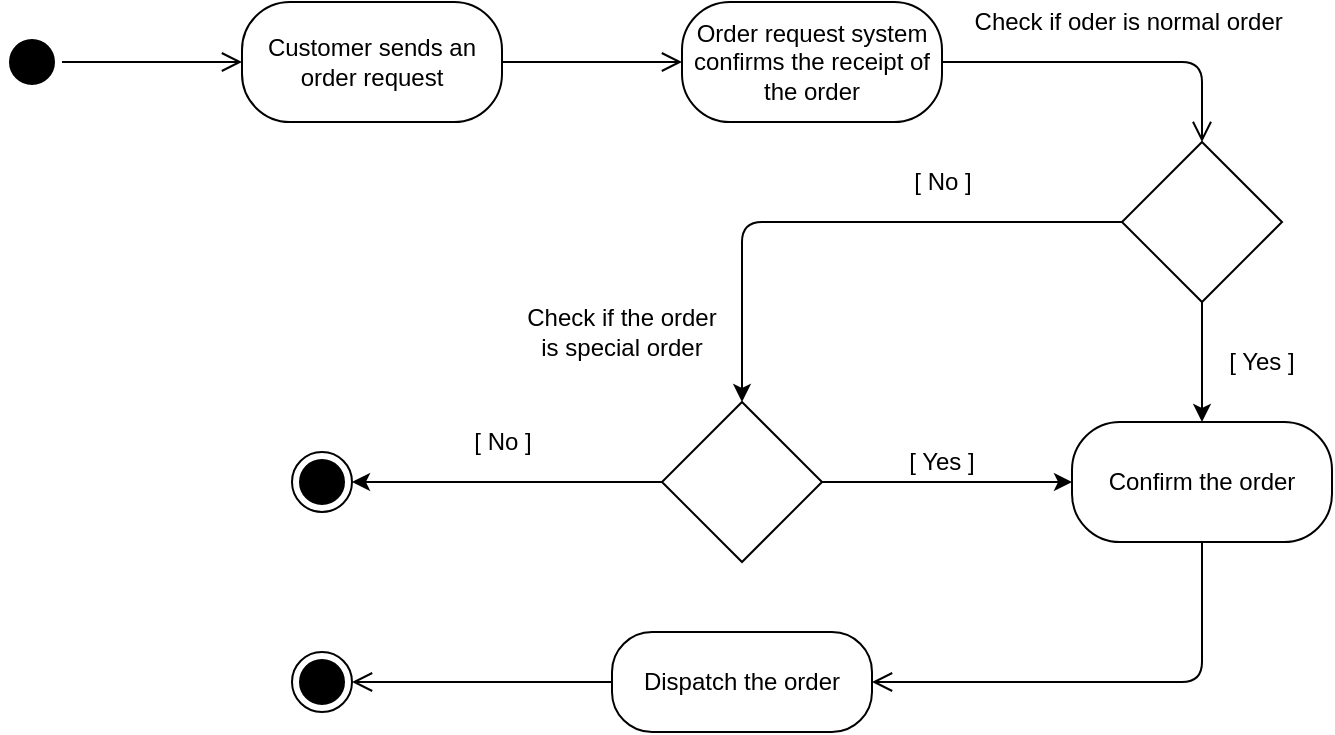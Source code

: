 <mxfile version="12.9.13" type="device"><diagram id="g8f_ejagNy0Hc9iSKkZB" name="Page-1"><mxGraphModel dx="700" dy="735" grid="1" gridSize="10" guides="1" tooltips="1" connect="1" arrows="1" fold="1" page="1" pageScale="1" pageWidth="850" pageHeight="1100" math="0" shadow="0"><root><mxCell id="0"/><mxCell id="1" parent="0"/><mxCell id="Sijm4-Cyadp_xMSGxKlB-1" value="" style="ellipse;html=1;shape=startState;fillColor=#000000;strokeColor=#000000;" vertex="1" parent="1"><mxGeometry x="30" y="305" width="30" height="30" as="geometry"/></mxCell><mxCell id="Sijm4-Cyadp_xMSGxKlB-2" value="" style="edgeStyle=orthogonalEdgeStyle;html=1;verticalAlign=bottom;endArrow=open;endSize=8;strokeColor=#000000;entryX=0;entryY=0.5;entryDx=0;entryDy=0;" edge="1" source="Sijm4-Cyadp_xMSGxKlB-1" parent="1" target="Sijm4-Cyadp_xMSGxKlB-35"><mxGeometry relative="1" as="geometry"><mxPoint x="130" y="320" as="targetPoint"/></mxGeometry></mxCell><mxCell id="Sijm4-Cyadp_xMSGxKlB-10" value="" style="rhombus;whiteSpace=wrap;html=1;strokeColor=#000000;" vertex="1" parent="1"><mxGeometry x="590" y="360" width="80" height="80" as="geometry"/></mxCell><mxCell id="Sijm4-Cyadp_xMSGxKlB-12" value="[ Yes ]" style="text;html=1;strokeColor=#FFFFFF;fillColor=none;align=center;verticalAlign=middle;whiteSpace=wrap;rounded=0;" vertex="1" parent="1"><mxGeometry x="480" y="510" width="40" height="20" as="geometry"/></mxCell><mxCell id="Sijm4-Cyadp_xMSGxKlB-13" value="Check if oder is normal order&amp;nbsp;" style="text;html=1;strokeColor=#FFFFFF;fillColor=none;align=center;verticalAlign=middle;whiteSpace=wrap;rounded=0;" vertex="1" parent="1"><mxGeometry x="510" y="290" width="170" height="20" as="geometry"/></mxCell><mxCell id="Sijm4-Cyadp_xMSGxKlB-14" value="" style="rhombus;whiteSpace=wrap;html=1;strokeColor=#000000;" vertex="1" parent="1"><mxGeometry x="360" y="490" width="80" height="80" as="geometry"/></mxCell><mxCell id="Sijm4-Cyadp_xMSGxKlB-15" value="" style="endArrow=classic;html=1;entryX=0.5;entryY=0;entryDx=0;entryDy=0;exitX=0;exitY=0.5;exitDx=0;exitDy=0;strokeColor=#000000;" edge="1" parent="1" source="Sijm4-Cyadp_xMSGxKlB-10" target="Sijm4-Cyadp_xMSGxKlB-14"><mxGeometry width="50" height="50" relative="1" as="geometry"><mxPoint x="420" y="530" as="sourcePoint"/><mxPoint x="470" y="480" as="targetPoint"/><Array as="points"><mxPoint x="400" y="400"/></Array></mxGeometry></mxCell><mxCell id="Sijm4-Cyadp_xMSGxKlB-16" value="" style="endArrow=classic;html=1;exitX=1;exitY=0.5;exitDx=0;exitDy=0;entryX=0;entryY=0.5;entryDx=0;entryDy=0;strokeColor=#000000;" edge="1" parent="1" source="Sijm4-Cyadp_xMSGxKlB-14" target="Sijm4-Cyadp_xMSGxKlB-39"><mxGeometry width="50" height="50" relative="1" as="geometry"><mxPoint x="420" y="530" as="sourcePoint"/><mxPoint x="570" y="540" as="targetPoint"/></mxGeometry></mxCell><mxCell id="Sijm4-Cyadp_xMSGxKlB-19" value="" style="endArrow=classic;html=1;exitX=0.5;exitY=1;exitDx=0;exitDy=0;entryX=0.5;entryY=0;entryDx=0;entryDy=0;strokeColor=#000000;" edge="1" parent="1" source="Sijm4-Cyadp_xMSGxKlB-10" target="Sijm4-Cyadp_xMSGxKlB-39"><mxGeometry width="50" height="50" relative="1" as="geometry"><mxPoint x="420" y="530" as="sourcePoint"/><mxPoint x="630" y="510" as="targetPoint"/></mxGeometry></mxCell><mxCell id="Sijm4-Cyadp_xMSGxKlB-20" value="[ Yes ]" style="text;html=1;strokeColor=#FFFFFF;fillColor=none;align=center;verticalAlign=middle;whiteSpace=wrap;rounded=0;" vertex="1" parent="1"><mxGeometry x="640" y="460" width="40" height="20" as="geometry"/></mxCell><mxCell id="Sijm4-Cyadp_xMSGxKlB-23" value="Check if the order is special order" style="text;html=1;strokeColor=#FFFFFF;fillColor=none;align=center;verticalAlign=middle;whiteSpace=wrap;rounded=0;" vertex="1" parent="1"><mxGeometry x="290" y="420" width="100" height="70" as="geometry"/></mxCell><mxCell id="Sijm4-Cyadp_xMSGxKlB-25" value="[ No&amp;nbsp;]" style="text;html=1;align=center;verticalAlign=middle;resizable=0;points=[];autosize=1;strokeColor=#FFFFFF;" vertex="1" parent="1"><mxGeometry x="260" y="500" width="40" height="20" as="geometry"/></mxCell><mxCell id="Sijm4-Cyadp_xMSGxKlB-26" value="[ No&amp;nbsp;]" style="text;html=1;align=center;verticalAlign=middle;resizable=0;points=[];autosize=1;strokeColor=#FFFFFF;" vertex="1" parent="1"><mxGeometry x="480" y="370" width="40" height="20" as="geometry"/></mxCell><mxCell id="Sijm4-Cyadp_xMSGxKlB-29" value="" style="ellipse;html=1;shape=endState;fillColor=#000000;strokeColor=#000000;" vertex="1" parent="1"><mxGeometry x="175" y="615" width="30" height="30" as="geometry"/></mxCell><mxCell id="Sijm4-Cyadp_xMSGxKlB-30" value="" style="ellipse;html=1;shape=endState;fillColor=#000000;strokeColor=#000000;" vertex="1" parent="1"><mxGeometry x="175" y="515" width="30" height="30" as="geometry"/></mxCell><mxCell id="Sijm4-Cyadp_xMSGxKlB-31" value="" style="endArrow=classic;html=1;exitX=0;exitY=0.5;exitDx=0;exitDy=0;entryX=1;entryY=0.5;entryDx=0;entryDy=0;strokeColor=#000000;" edge="1" parent="1" source="Sijm4-Cyadp_xMSGxKlB-14" target="Sijm4-Cyadp_xMSGxKlB-30"><mxGeometry width="50" height="50" relative="1" as="geometry"><mxPoint x="250" y="530" as="sourcePoint"/><mxPoint x="300" y="480" as="targetPoint"/></mxGeometry></mxCell><mxCell id="Sijm4-Cyadp_xMSGxKlB-35" value="Customer sends an order request" style="rounded=1;whiteSpace=wrap;html=1;arcSize=40;fontColor=#000000;fillColor=#FFFFFF;strokeColor=#000000;" vertex="1" parent="1"><mxGeometry x="150" y="290" width="130" height="60" as="geometry"/></mxCell><mxCell id="Sijm4-Cyadp_xMSGxKlB-36" value="" style="edgeStyle=orthogonalEdgeStyle;html=1;verticalAlign=bottom;endArrow=open;endSize=8;strokeColor=#000000;entryX=0;entryY=0.5;entryDx=0;entryDy=0;" edge="1" source="Sijm4-Cyadp_xMSGxKlB-35" parent="1" target="Sijm4-Cyadp_xMSGxKlB-37"><mxGeometry relative="1" as="geometry"><mxPoint x="220" y="405" as="targetPoint"/></mxGeometry></mxCell><mxCell id="Sijm4-Cyadp_xMSGxKlB-37" value="Order request system confirms the receipt of the order" style="rounded=1;whiteSpace=wrap;html=1;arcSize=40;fontColor=#000000;fillColor=#FFFFFF;strokeColor=#000000;" vertex="1" parent="1"><mxGeometry x="370" y="290" width="130" height="60" as="geometry"/></mxCell><mxCell id="Sijm4-Cyadp_xMSGxKlB-38" value="" style="edgeStyle=orthogonalEdgeStyle;html=1;verticalAlign=bottom;endArrow=open;endSize=8;strokeColor=#000000;" edge="1" source="Sijm4-Cyadp_xMSGxKlB-37" parent="1" target="Sijm4-Cyadp_xMSGxKlB-10"><mxGeometry relative="1" as="geometry"><mxPoint x="400" y="360" as="targetPoint"/></mxGeometry></mxCell><mxCell id="Sijm4-Cyadp_xMSGxKlB-39" value="Confirm the order" style="rounded=1;whiteSpace=wrap;html=1;arcSize=40;fontColor=#000000;fillColor=#FFFFFF;strokeColor=#000000;" vertex="1" parent="1"><mxGeometry x="565" y="500" width="130" height="60" as="geometry"/></mxCell><mxCell id="Sijm4-Cyadp_xMSGxKlB-40" value="" style="edgeStyle=orthogonalEdgeStyle;html=1;verticalAlign=bottom;endArrow=open;endSize=8;strokeColor=#000000;entryX=1;entryY=0.5;entryDx=0;entryDy=0;" edge="1" source="Sijm4-Cyadp_xMSGxKlB-39" parent="1" target="Sijm4-Cyadp_xMSGxKlB-43"><mxGeometry relative="1" as="geometry"><mxPoint x="630" y="615" as="targetPoint"/><Array as="points"><mxPoint x="630" y="630"/></Array></mxGeometry></mxCell><mxCell id="Sijm4-Cyadp_xMSGxKlB-43" value="Dispatch the order" style="rounded=1;whiteSpace=wrap;html=1;arcSize=40;fontColor=#000000;fillColor=#FFFFFF;strokeColor=#000000;" vertex="1" parent="1"><mxGeometry x="335" y="605" width="130" height="50" as="geometry"/></mxCell><mxCell id="Sijm4-Cyadp_xMSGxKlB-44" value="" style="edgeStyle=orthogonalEdgeStyle;html=1;verticalAlign=bottom;endArrow=open;endSize=8;strokeColor=#000000;entryX=1;entryY=0.5;entryDx=0;entryDy=0;" edge="1" source="Sijm4-Cyadp_xMSGxKlB-43" parent="1" target="Sijm4-Cyadp_xMSGxKlB-29"><mxGeometry relative="1" as="geometry"><mxPoint x="425" y="710" as="targetPoint"/></mxGeometry></mxCell></root></mxGraphModel></diagram></mxfile>